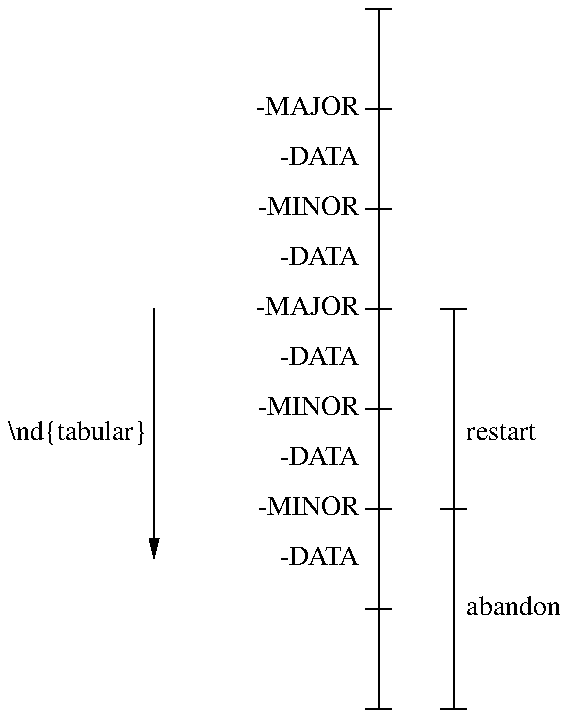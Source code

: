 .PS
define tick @
	line from (B1.nw.x-linewid/8, B1.nw.y-$1*boxht) \
	     to   (B1.nw.x+linewid/8, B1.nw.y-$1*boxht)
	move to   (B1.nw.x-linewid/8, B1.nw.y-$1*boxht); "\sf $2\ " rjust
@
## figure APS-8
B1:	box invis height 7*boxht
	line from B1.nw to B1.sw
	tick(0)
	tick(1,S-MAJOR)
	move to (B1.nw.x-linewid/8, B1.nw.y-3*boxht/2); \
		"\sf S-DATA\ " rjust
	tick(2,S-MINOR)
	move to (B1.nw.x-linewid/8, B1.nw.y-5*boxht/2); \
		"\sf S-DATA\ " rjust
	tick(3,S-MAJOR)
	move to (B1.nw.x-linewid/8, B1.nw.y-7*boxht/2); \
		"\sf S-DATA\ " rjust
	tick(4,S-MINOR)
	move to (B1.nw.x-linewid/8, B1.nw.y-9*boxht/2); \
		"\sf S-DATA\ " rjust
	tick(5,S-MINOR)
	move to (B1.nw.x-linewid/8, B1.nw.y-11*boxht/2); \
		"\sf S-DATA\ " rjust
	tick(6)
	tick(7)
##
	move to (B1.nw.x-linewid/8, B1.nw.y); "\sf 0\ " rjust
	move to (B1.sw.x-linewid/8, B1.sw.y); "\sf 999999\ " rjust
##
	line from (B1.c.x, B1.n.y-3*boxht) \
	     to   (B1.c.x, B1.n.y-7*boxht)
	line from (B1.c.x-linewid/8, B1.n.y-3*boxht) \
	     to   (B1.c.x+linewid/8, B1.n.y-3*boxht)
	move to   (B1.c.x+linewid/8, B1.n.y-(3*boxht+11*boxht/2)/2); \
		"\sf\ restart" ljust
	line from (B1.c.x-linewid/8, B1.n.y-5*boxht) \
	     to   (B1.c.x+linewid/8, B1.n.y-5*boxht)
	move to   (B1.c.x+linewid/8, B1.n.y-6*boxht); \
		"\sf\ abandon" ljust
	line from (B1.c.x-linewid/8, B1.n.y-7*boxht) \
	     to   (B1.c.x+linewid/8, B1.n.y-7*boxht)
##
##	line from (B1.ne.x+linewid, B1.ne.y) \
##	     to   (B1.ne.x+linewid, B1.se.y)
##	line from (B1.ne.x+linewid-linewid/8, B1.ne.y) \
##	     to   (B1.ne.x+linewid+linewid/8, B1.ne.y)
##	line from (B1.ne.x+linewid-linewid/8, B1.se.y) \
##	     to   (B1.ne.x+linewid+linewid/8, B1.se.y)
##	move to (B1.ne.x+linewid, B1.e.y); "\sf set\ " rjust
##
	arrow from (B1.w.x-boxwid*1.5, B1.n.y-3*boxht) \
	     to    (B1.w.x-boxwid*1.5, B1.n.y-11*boxht/2)
	move to (B1.w.x-boxwid*1.5, B1.n.y-17*boxht/4); \
	    "\sf\begin{tabular}{c}  dialogue\end{tabular}\ " rjust
##
.PE
